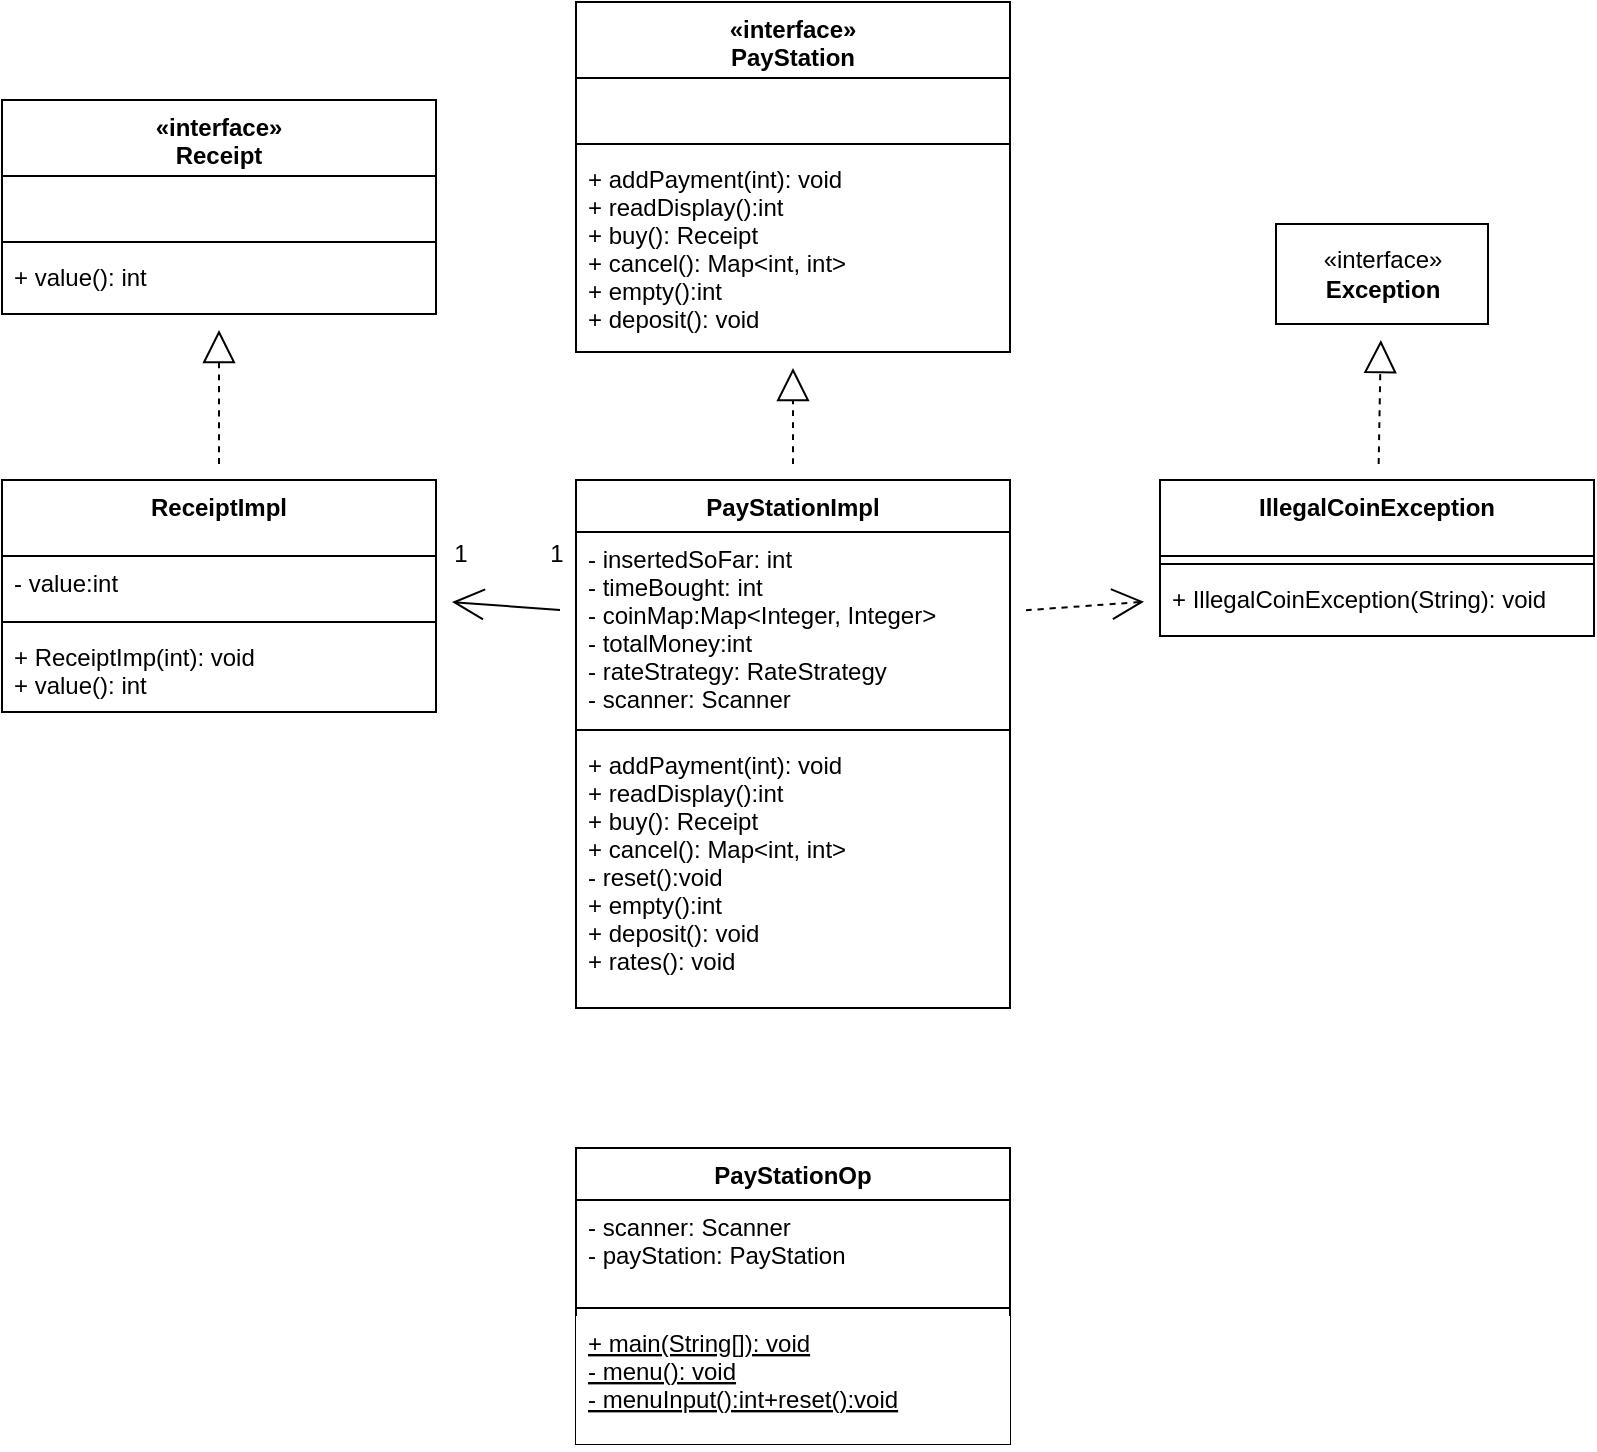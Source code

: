 <mxfile version="26.0.11">
  <diagram id="5pTPnk4X15udIdV0EkQY" name="Page-1">
    <mxGraphModel dx="378" dy="713" grid="0" gridSize="10" guides="1" tooltips="1" connect="1" arrows="1" fold="1" page="0" pageScale="1" pageWidth="850" pageHeight="1100" math="0" shadow="0">
      <root>
        <mxCell id="0" />
        <mxCell id="1" parent="0" />
        <mxCell id="8iII8IrtHj4zT02Lu7h3-1" value="«interface»&#xa;PayStation" style="swimlane;fontStyle=1;align=center;verticalAlign=top;childLayout=stackLayout;horizontal=1;startSize=38;horizontalStack=0;resizeParent=1;resizeParentMax=0;resizeLast=0;collapsible=1;marginBottom=0;hachureGap=4;" parent="1" vertex="1">
          <mxGeometry x="426" y="89" width="217" height="175" as="geometry" />
        </mxCell>
        <mxCell id="8iII8IrtHj4zT02Lu7h3-2" value=" &#xa;" style="text;strokeColor=none;fillColor=none;align=left;verticalAlign=top;spacingLeft=4;spacingRight=4;overflow=hidden;rotatable=0;points=[[0,0.5],[1,0.5]];portConstraint=eastwest;hachureGap=4;" parent="8iII8IrtHj4zT02Lu7h3-1" vertex="1">
          <mxGeometry y="38" width="217" height="29" as="geometry" />
        </mxCell>
        <mxCell id="8iII8IrtHj4zT02Lu7h3-3" value="" style="line;strokeWidth=1;fillColor=none;align=left;verticalAlign=middle;spacingTop=-1;spacingLeft=3;spacingRight=3;rotatable=0;labelPosition=right;points=[];portConstraint=eastwest;hachureGap=4;" parent="8iII8IrtHj4zT02Lu7h3-1" vertex="1">
          <mxGeometry y="67" width="217" height="8" as="geometry" />
        </mxCell>
        <mxCell id="8iII8IrtHj4zT02Lu7h3-4" value="+ addPayment(int): void&#xa;+ readDisplay():int&#xa;+ buy(): Receipt&#xa;+ cancel(): Map&lt;int, int&gt;&#xa;+ empty():int&#xa;+ deposit(): void&#xa;" style="text;strokeColor=none;fillColor=none;align=left;verticalAlign=top;spacingLeft=4;spacingRight=4;overflow=hidden;rotatable=0;points=[[0,0.5],[1,0.5]];portConstraint=eastwest;hachureGap=4;" parent="8iII8IrtHj4zT02Lu7h3-1" vertex="1">
          <mxGeometry y="75" width="217" height="100" as="geometry" />
        </mxCell>
        <mxCell id="8iII8IrtHj4zT02Lu7h3-18" style="edgeStyle=none;curved=1;rounded=0;orthogonalLoop=1;jettySize=auto;html=1;endArrow=block;startSize=14;endSize=14;sourcePerimeterSpacing=8;targetPerimeterSpacing=8;endFill=0;dashed=1;" parent="1" source="8iII8IrtHj4zT02Lu7h3-5" target="8iII8IrtHj4zT02Lu7h3-1" edge="1">
          <mxGeometry relative="1" as="geometry" />
        </mxCell>
        <mxCell id="8iII8IrtHj4zT02Lu7h3-5" value="PayStationImpl" style="swimlane;fontStyle=1;align=center;verticalAlign=top;childLayout=stackLayout;horizontal=1;startSize=26;horizontalStack=0;resizeParent=1;resizeParentMax=0;resizeLast=0;collapsible=1;marginBottom=0;hachureGap=4;" parent="1" vertex="1">
          <mxGeometry x="426" y="328" width="217" height="264" as="geometry" />
        </mxCell>
        <mxCell id="8iII8IrtHj4zT02Lu7h3-6" value="- insertedSoFar: int&#xa;- timeBought: int&#xa;- coinMap:Map&lt;Integer, Integer&gt;&#xa;- totalMoney:int&#xa;- rateStrategy: RateStrategy&#xa;- scanner: Scanner" style="text;strokeColor=none;fillColor=none;align=left;verticalAlign=top;spacingLeft=4;spacingRight=4;overflow=hidden;rotatable=0;points=[[0,0.5],[1,0.5]];portConstraint=eastwest;hachureGap=4;" parent="8iII8IrtHj4zT02Lu7h3-5" vertex="1">
          <mxGeometry y="26" width="217" height="95" as="geometry" />
        </mxCell>
        <mxCell id="8iII8IrtHj4zT02Lu7h3-7" value="" style="line;strokeWidth=1;fillColor=none;align=left;verticalAlign=middle;spacingTop=-1;spacingLeft=3;spacingRight=3;rotatable=0;labelPosition=right;points=[];portConstraint=eastwest;hachureGap=4;" parent="8iII8IrtHj4zT02Lu7h3-5" vertex="1">
          <mxGeometry y="121" width="217" height="8" as="geometry" />
        </mxCell>
        <mxCell id="8iII8IrtHj4zT02Lu7h3-8" value="+ addPayment(int): void&#xa;+ readDisplay():int&#xa;+ buy(): Receipt&#xa;+ cancel(): Map&lt;int, int&gt;&#xa;- reset():void&#xa;+ empty():int&#xa;+ deposit(): void&#xa;+ rates(): void&#xa;&#xa;" style="text;strokeColor=none;fillColor=none;align=left;verticalAlign=top;spacingLeft=4;spacingRight=4;overflow=hidden;rotatable=0;points=[[0,0.5],[1,0.5]];portConstraint=eastwest;hachureGap=4;" parent="8iII8IrtHj4zT02Lu7h3-5" vertex="1">
          <mxGeometry y="129" width="217" height="135" as="geometry" />
        </mxCell>
        <mxCell id="8iII8IrtHj4zT02Lu7h3-10" value="«interface»&#xa;Receipt" style="swimlane;fontStyle=1;align=center;verticalAlign=top;childLayout=stackLayout;horizontal=1;startSize=38;horizontalStack=0;resizeParent=1;resizeParentMax=0;resizeLast=0;collapsible=1;marginBottom=0;hachureGap=4;" parent="1" vertex="1">
          <mxGeometry x="139" y="138" width="217" height="107" as="geometry" />
        </mxCell>
        <mxCell id="8iII8IrtHj4zT02Lu7h3-11" value=" &#xa;" style="text;strokeColor=none;fillColor=none;align=left;verticalAlign=top;spacingLeft=4;spacingRight=4;overflow=hidden;rotatable=0;points=[[0,0.5],[1,0.5]];portConstraint=eastwest;hachureGap=4;" parent="8iII8IrtHj4zT02Lu7h3-10" vertex="1">
          <mxGeometry y="38" width="217" height="29" as="geometry" />
        </mxCell>
        <mxCell id="8iII8IrtHj4zT02Lu7h3-12" value="" style="line;strokeWidth=1;fillColor=none;align=left;verticalAlign=middle;spacingTop=-1;spacingLeft=3;spacingRight=3;rotatable=0;labelPosition=right;points=[];portConstraint=eastwest;hachureGap=4;" parent="8iII8IrtHj4zT02Lu7h3-10" vertex="1">
          <mxGeometry y="67" width="217" height="8" as="geometry" />
        </mxCell>
        <mxCell id="8iII8IrtHj4zT02Lu7h3-13" value="+ value(): int" style="text;strokeColor=none;fillColor=none;align=left;verticalAlign=top;spacingLeft=4;spacingRight=4;overflow=hidden;rotatable=0;points=[[0,0.5],[1,0.5]];portConstraint=eastwest;hachureGap=4;" parent="8iII8IrtHj4zT02Lu7h3-10" vertex="1">
          <mxGeometry y="75" width="217" height="32" as="geometry" />
        </mxCell>
        <mxCell id="8iII8IrtHj4zT02Lu7h3-19" style="edgeStyle=none;curved=1;rounded=0;orthogonalLoop=1;jettySize=auto;html=1;endArrow=block;endFill=0;startSize=14;endSize=14;sourcePerimeterSpacing=8;targetPerimeterSpacing=8;dashed=1;" parent="1" source="8iII8IrtHj4zT02Lu7h3-14" target="8iII8IrtHj4zT02Lu7h3-10" edge="1">
          <mxGeometry relative="1" as="geometry" />
        </mxCell>
        <mxCell id="8iII8IrtHj4zT02Lu7h3-14" value="ReceiptImpl" style="swimlane;fontStyle=1;align=center;verticalAlign=top;childLayout=stackLayout;horizontal=1;startSize=38;horizontalStack=0;resizeParent=1;resizeParentMax=0;resizeLast=0;collapsible=1;marginBottom=0;hachureGap=4;" parent="1" vertex="1">
          <mxGeometry x="139" y="328" width="217" height="116" as="geometry" />
        </mxCell>
        <mxCell id="8iII8IrtHj4zT02Lu7h3-15" value="- value:int" style="text;strokeColor=none;fillColor=none;align=left;verticalAlign=top;spacingLeft=4;spacingRight=4;overflow=hidden;rotatable=0;points=[[0,0.5],[1,0.5]];portConstraint=eastwest;hachureGap=4;" parent="8iII8IrtHj4zT02Lu7h3-14" vertex="1">
          <mxGeometry y="38" width="217" height="29" as="geometry" />
        </mxCell>
        <mxCell id="8iII8IrtHj4zT02Lu7h3-16" value="" style="line;strokeWidth=1;fillColor=none;align=left;verticalAlign=middle;spacingTop=-1;spacingLeft=3;spacingRight=3;rotatable=0;labelPosition=right;points=[];portConstraint=eastwest;hachureGap=4;" parent="8iII8IrtHj4zT02Lu7h3-14" vertex="1">
          <mxGeometry y="67" width="217" height="8" as="geometry" />
        </mxCell>
        <mxCell id="8iII8IrtHj4zT02Lu7h3-17" value="+ ReceiptImp(int): void&#xa;+ value(): int" style="text;strokeColor=none;fillColor=none;align=left;verticalAlign=top;spacingLeft=4;spacingRight=4;overflow=hidden;rotatable=0;points=[[0,0.5],[1,0.5]];portConstraint=eastwest;hachureGap=4;" parent="8iII8IrtHj4zT02Lu7h3-14" vertex="1">
          <mxGeometry y="75" width="217" height="41" as="geometry" />
        </mxCell>
        <mxCell id="8iII8IrtHj4zT02Lu7h3-20" value="«interface»&lt;br&gt;&lt;div&gt;&lt;b&gt;Exception&lt;/b&gt;&lt;/div&gt;" style="html=1;hachureGap=4;" parent="1" vertex="1">
          <mxGeometry x="776" y="200" width="106" height="50" as="geometry" />
        </mxCell>
        <mxCell id="8iII8IrtHj4zT02Lu7h3-25" style="edgeStyle=none;curved=1;rounded=0;orthogonalLoop=1;jettySize=auto;html=1;endArrow=block;endFill=0;startSize=14;endSize=14;sourcePerimeterSpacing=8;targetPerimeterSpacing=8;dashed=1;" parent="1" source="8iII8IrtHj4zT02Lu7h3-21" target="8iII8IrtHj4zT02Lu7h3-20" edge="1">
          <mxGeometry relative="1" as="geometry" />
        </mxCell>
        <mxCell id="8iII8IrtHj4zT02Lu7h3-21" value="IllegalCoinException" style="swimlane;fontStyle=1;align=center;verticalAlign=top;childLayout=stackLayout;horizontal=1;startSize=38;horizontalStack=0;resizeParent=1;resizeParentMax=0;resizeLast=0;collapsible=1;marginBottom=0;hachureGap=4;" parent="1" vertex="1">
          <mxGeometry x="718" y="328" width="217" height="78" as="geometry" />
        </mxCell>
        <mxCell id="8iII8IrtHj4zT02Lu7h3-23" value="" style="line;strokeWidth=1;fillColor=none;align=left;verticalAlign=middle;spacingTop=-1;spacingLeft=3;spacingRight=3;rotatable=0;labelPosition=right;points=[];portConstraint=eastwest;hachureGap=4;" parent="8iII8IrtHj4zT02Lu7h3-21" vertex="1">
          <mxGeometry y="38" width="217" height="8" as="geometry" />
        </mxCell>
        <mxCell id="8iII8IrtHj4zT02Lu7h3-24" value="+ IllegalCoinException(String): void" style="text;strokeColor=none;fillColor=none;align=left;verticalAlign=top;spacingLeft=4;spacingRight=4;overflow=hidden;rotatable=0;points=[[0,0.5],[1,0.5]];portConstraint=eastwest;hachureGap=4;" parent="8iII8IrtHj4zT02Lu7h3-21" vertex="1">
          <mxGeometry y="46" width="217" height="32" as="geometry" />
        </mxCell>
        <mxCell id="8iII8IrtHj4zT02Lu7h3-26" style="edgeStyle=none;curved=1;rounded=0;orthogonalLoop=1;jettySize=auto;html=1;endArrow=open;endFill=0;startSize=14;endSize=14;sourcePerimeterSpacing=8;targetPerimeterSpacing=8;" parent="1" source="8iII8IrtHj4zT02Lu7h3-6" target="8iII8IrtHj4zT02Lu7h3-15" edge="1">
          <mxGeometry relative="1" as="geometry" />
        </mxCell>
        <mxCell id="8iII8IrtHj4zT02Lu7h3-27" style="edgeStyle=none;curved=1;rounded=0;orthogonalLoop=1;jettySize=auto;html=1;dashed=1;endArrow=open;endFill=0;startSize=14;endSize=14;sourcePerimeterSpacing=8;targetPerimeterSpacing=8;" parent="1" source="8iII8IrtHj4zT02Lu7h3-6" edge="1">
          <mxGeometry relative="1" as="geometry">
            <mxPoint x="710" y="388.878" as="targetPoint" />
          </mxGeometry>
        </mxCell>
        <mxCell id="8iII8IrtHj4zT02Lu7h3-28" value="1" style="text;html=1;align=center;verticalAlign=middle;resizable=0;points=[];autosize=1;strokeColor=none;fillColor=none;hachureGap=4;" parent="1" vertex="1">
          <mxGeometry x="359" y="356" width="17" height="18" as="geometry" />
        </mxCell>
        <mxCell id="8iII8IrtHj4zT02Lu7h3-29" value="1" style="text;html=1;align=center;verticalAlign=middle;resizable=0;points=[];autosize=1;strokeColor=none;fillColor=none;hachureGap=4;" parent="1" vertex="1">
          <mxGeometry x="407" y="356" width="17" height="18" as="geometry" />
        </mxCell>
        <mxCell id="eepXHNa1NFzo9ST1N9Kp-21" value="PayStationOp" style="swimlane;fontStyle=1;align=center;verticalAlign=top;childLayout=stackLayout;horizontal=1;startSize=26;horizontalStack=0;resizeParent=1;resizeParentMax=0;resizeLast=0;collapsible=1;marginBottom=0;hachureGap=4;" vertex="1" parent="1">
          <mxGeometry x="426" y="662" width="217" height="148" as="geometry" />
        </mxCell>
        <mxCell id="eepXHNa1NFzo9ST1N9Kp-22" value="- scanner: Scanner&#xa;- payStation: PayStation" style="text;strokeColor=none;fillColor=none;align=left;verticalAlign=top;spacingLeft=4;spacingRight=4;overflow=hidden;rotatable=0;points=[[0,0.5],[1,0.5]];portConstraint=eastwest;hachureGap=4;" vertex="1" parent="eepXHNa1NFzo9ST1N9Kp-21">
          <mxGeometry y="26" width="217" height="50" as="geometry" />
        </mxCell>
        <mxCell id="eepXHNa1NFzo9ST1N9Kp-23" value="" style="line;strokeWidth=1;fillColor=none;align=left;verticalAlign=middle;spacingTop=-1;spacingLeft=3;spacingRight=3;rotatable=0;labelPosition=right;points=[];portConstraint=eastwest;hachureGap=4;" vertex="1" parent="eepXHNa1NFzo9ST1N9Kp-21">
          <mxGeometry y="76" width="217" height="8" as="geometry" />
        </mxCell>
        <mxCell id="eepXHNa1NFzo9ST1N9Kp-24" value="+ main(String[]): void&#xa;- menu(): void&#xa;- menuInput():int+reset():void" style="text;strokeColor=none;fillColor=default;align=left;verticalAlign=top;spacingLeft=4;spacingRight=4;overflow=hidden;rotatable=0;points=[[0,0.5],[1,0.5]];portConstraint=eastwest;hachureGap=4;fontStyle=4" vertex="1" parent="eepXHNa1NFzo9ST1N9Kp-21">
          <mxGeometry y="84" width="217" height="64" as="geometry" />
        </mxCell>
      </root>
    </mxGraphModel>
  </diagram>
</mxfile>
